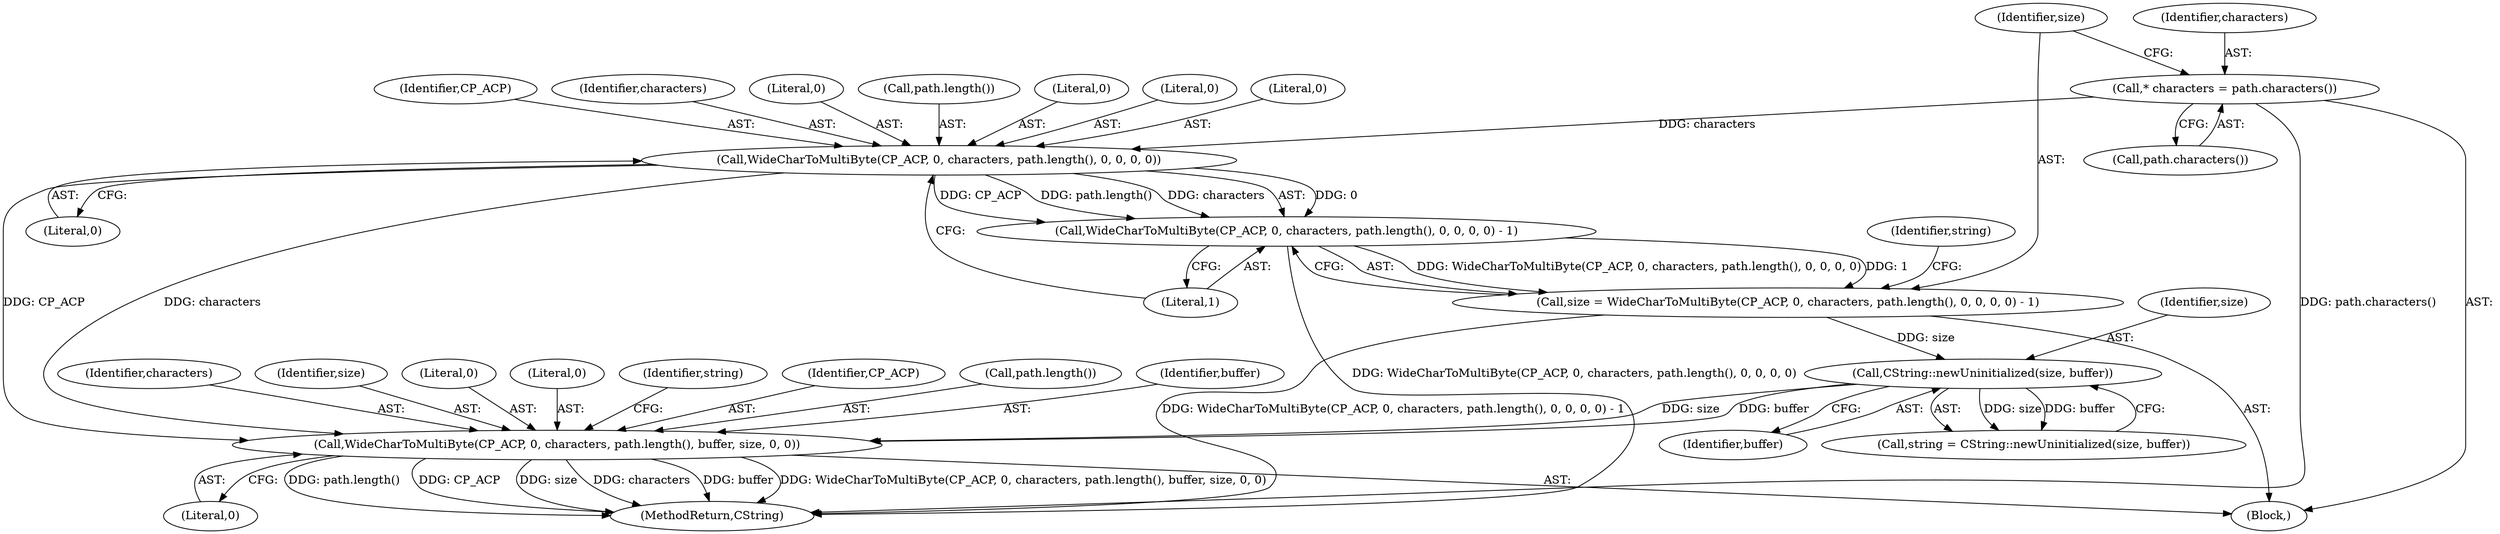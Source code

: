 digraph "0_Chrome_b654d718218ece17c496e74acd250038656f31c3@pointer" {
"1000128" [label="(Call,WideCharToMultiByte(CP_ACP, 0, characters, path.length(), buffer, size, 0, 0))"];
"1000111" [label="(Call,WideCharToMultiByte(CP_ACP, 0, characters, path.length(), 0, 0, 0, 0))"];
"1000104" [label="(Call,* characters = path.characters())"];
"1000125" [label="(Call,CString::newUninitialized(size, buffer))"];
"1000108" [label="(Call,size = WideCharToMultiByte(CP_ACP, 0, characters, path.length(), 0, 0, 0, 0) - 1)"];
"1000110" [label="(Call,WideCharToMultiByte(CP_ACP, 0, characters, path.length(), 0, 0, 0, 0) - 1)"];
"1000109" [label="(Identifier,size)"];
"1000117" [label="(Literal,0)"];
"1000116" [label="(Literal,0)"];
"1000118" [label="(Literal,0)"];
"1000105" [label="(Identifier,characters)"];
"1000119" [label="(Literal,0)"];
"1000128" [label="(Call,WideCharToMultiByte(CP_ACP, 0, characters, path.length(), buffer, size, 0, 0))"];
"1000136" [label="(Literal,0)"];
"1000133" [label="(Identifier,buffer)"];
"1000139" [label="(MethodReturn,CString)"];
"1000110" [label="(Call,WideCharToMultiByte(CP_ACP, 0, characters, path.length(), 0, 0, 0, 0) - 1)"];
"1000131" [label="(Identifier,characters)"];
"1000134" [label="(Identifier,size)"];
"1000120" [label="(Literal,1)"];
"1000102" [label="(Block,)"];
"1000130" [label="(Literal,0)"];
"1000111" [label="(Call,WideCharToMultiByte(CP_ACP, 0, characters, path.length(), 0, 0, 0, 0))"];
"1000135" [label="(Literal,0)"];
"1000112" [label="(Identifier,CP_ACP)"];
"1000114" [label="(Identifier,characters)"];
"1000125" [label="(Call,CString::newUninitialized(size, buffer))"];
"1000104" [label="(Call,* characters = path.characters())"];
"1000138" [label="(Identifier,string)"];
"1000126" [label="(Identifier,size)"];
"1000113" [label="(Literal,0)"];
"1000123" [label="(Call,string = CString::newUninitialized(size, buffer))"];
"1000108" [label="(Call,size = WideCharToMultiByte(CP_ACP, 0, characters, path.length(), 0, 0, 0, 0) - 1)"];
"1000115" [label="(Call,path.length())"];
"1000106" [label="(Call,path.characters())"];
"1000124" [label="(Identifier,string)"];
"1000129" [label="(Identifier,CP_ACP)"];
"1000127" [label="(Identifier,buffer)"];
"1000132" [label="(Call,path.length())"];
"1000128" -> "1000102"  [label="AST: "];
"1000128" -> "1000136"  [label="CFG: "];
"1000129" -> "1000128"  [label="AST: "];
"1000130" -> "1000128"  [label="AST: "];
"1000131" -> "1000128"  [label="AST: "];
"1000132" -> "1000128"  [label="AST: "];
"1000133" -> "1000128"  [label="AST: "];
"1000134" -> "1000128"  [label="AST: "];
"1000135" -> "1000128"  [label="AST: "];
"1000136" -> "1000128"  [label="AST: "];
"1000138" -> "1000128"  [label="CFG: "];
"1000128" -> "1000139"  [label="DDG: buffer"];
"1000128" -> "1000139"  [label="DDG: WideCharToMultiByte(CP_ACP, 0, characters, path.length(), buffer, size, 0, 0)"];
"1000128" -> "1000139"  [label="DDG: path.length()"];
"1000128" -> "1000139"  [label="DDG: CP_ACP"];
"1000128" -> "1000139"  [label="DDG: size"];
"1000128" -> "1000139"  [label="DDG: characters"];
"1000111" -> "1000128"  [label="DDG: CP_ACP"];
"1000111" -> "1000128"  [label="DDG: characters"];
"1000125" -> "1000128"  [label="DDG: buffer"];
"1000125" -> "1000128"  [label="DDG: size"];
"1000111" -> "1000110"  [label="AST: "];
"1000111" -> "1000119"  [label="CFG: "];
"1000112" -> "1000111"  [label="AST: "];
"1000113" -> "1000111"  [label="AST: "];
"1000114" -> "1000111"  [label="AST: "];
"1000115" -> "1000111"  [label="AST: "];
"1000116" -> "1000111"  [label="AST: "];
"1000117" -> "1000111"  [label="AST: "];
"1000118" -> "1000111"  [label="AST: "];
"1000119" -> "1000111"  [label="AST: "];
"1000120" -> "1000111"  [label="CFG: "];
"1000111" -> "1000110"  [label="DDG: 0"];
"1000111" -> "1000110"  [label="DDG: CP_ACP"];
"1000111" -> "1000110"  [label="DDG: path.length()"];
"1000111" -> "1000110"  [label="DDG: characters"];
"1000104" -> "1000111"  [label="DDG: characters"];
"1000104" -> "1000102"  [label="AST: "];
"1000104" -> "1000106"  [label="CFG: "];
"1000105" -> "1000104"  [label="AST: "];
"1000106" -> "1000104"  [label="AST: "];
"1000109" -> "1000104"  [label="CFG: "];
"1000104" -> "1000139"  [label="DDG: path.characters()"];
"1000125" -> "1000123"  [label="AST: "];
"1000125" -> "1000127"  [label="CFG: "];
"1000126" -> "1000125"  [label="AST: "];
"1000127" -> "1000125"  [label="AST: "];
"1000123" -> "1000125"  [label="CFG: "];
"1000125" -> "1000123"  [label="DDG: size"];
"1000125" -> "1000123"  [label="DDG: buffer"];
"1000108" -> "1000125"  [label="DDG: size"];
"1000108" -> "1000102"  [label="AST: "];
"1000108" -> "1000110"  [label="CFG: "];
"1000109" -> "1000108"  [label="AST: "];
"1000110" -> "1000108"  [label="AST: "];
"1000124" -> "1000108"  [label="CFG: "];
"1000108" -> "1000139"  [label="DDG: WideCharToMultiByte(CP_ACP, 0, characters, path.length(), 0, 0, 0, 0) - 1"];
"1000110" -> "1000108"  [label="DDG: WideCharToMultiByte(CP_ACP, 0, characters, path.length(), 0, 0, 0, 0)"];
"1000110" -> "1000108"  [label="DDG: 1"];
"1000110" -> "1000120"  [label="CFG: "];
"1000120" -> "1000110"  [label="AST: "];
"1000110" -> "1000139"  [label="DDG: WideCharToMultiByte(CP_ACP, 0, characters, path.length(), 0, 0, 0, 0)"];
}
